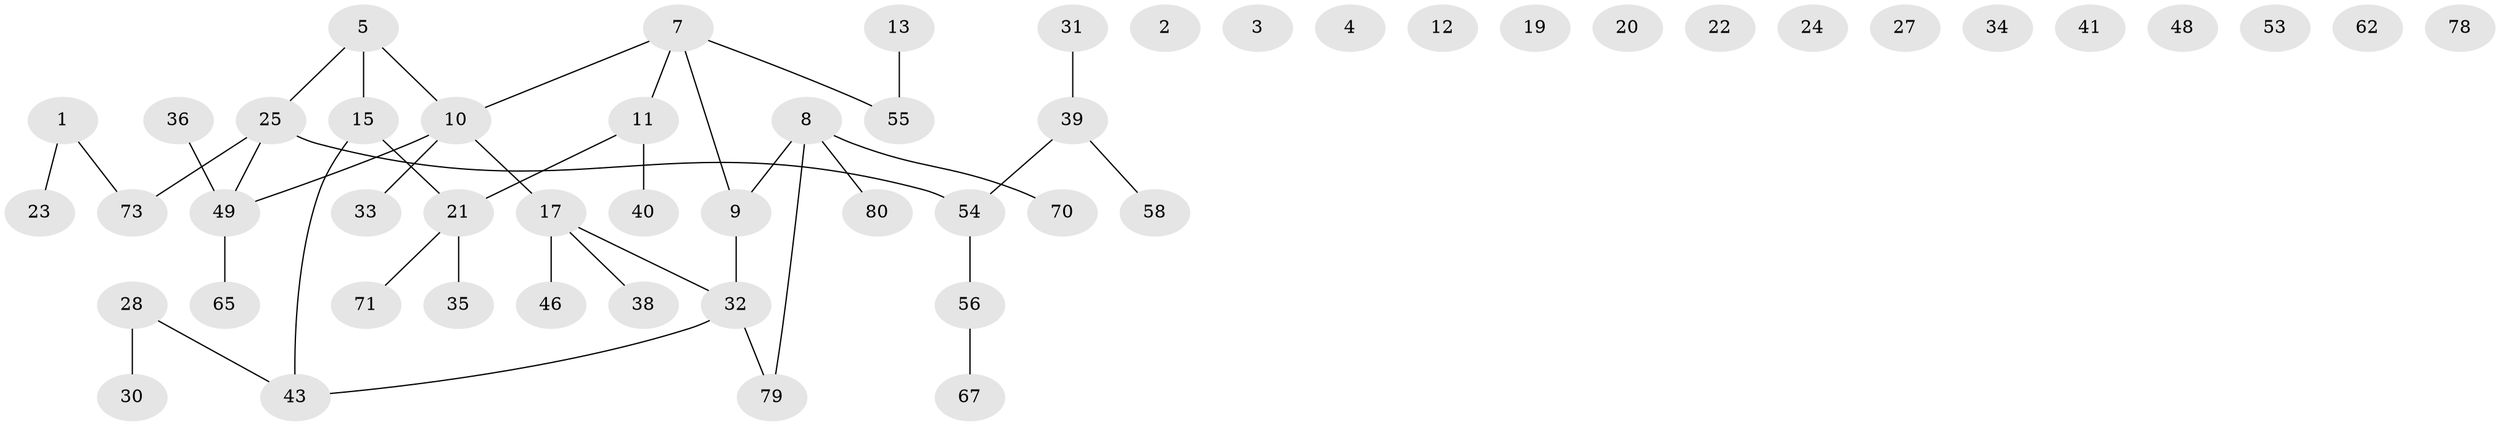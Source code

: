 // Generated by graph-tools (version 1.1) at 2025/23/03/03/25 07:23:29]
// undirected, 52 vertices, 41 edges
graph export_dot {
graph [start="1"]
  node [color=gray90,style=filled];
  1 [super="+44"];
  2;
  3 [super="+51"];
  4;
  5 [super="+6"];
  7 [super="+47"];
  8 [super="+14"];
  9 [super="+42"];
  10 [super="+29"];
  11 [super="+16"];
  12 [super="+74"];
  13 [super="+18"];
  15 [super="+50"];
  17 [super="+59"];
  19 [super="+61"];
  20;
  21;
  22;
  23 [super="+45"];
  24;
  25 [super="+26"];
  27;
  28 [super="+52"];
  30;
  31 [super="+69"];
  32 [super="+68"];
  33;
  34;
  35 [super="+37"];
  36;
  38;
  39 [super="+77"];
  40 [super="+75"];
  41 [super="+57"];
  43 [super="+60"];
  46;
  48;
  49 [super="+72"];
  53;
  54 [super="+66"];
  55 [super="+64"];
  56 [super="+76"];
  58 [super="+63"];
  62;
  65;
  67;
  70;
  71;
  73;
  78;
  79;
  80;
  1 -- 23;
  1 -- 73;
  5 -- 15;
  5 -- 25;
  5 -- 10;
  7 -- 11;
  7 -- 55;
  7 -- 9;
  7 -- 10;
  8 -- 70;
  8 -- 79;
  8 -- 80;
  8 -- 9;
  9 -- 32;
  10 -- 49;
  10 -- 17;
  10 -- 33;
  11 -- 21;
  11 -- 40;
  13 -- 55;
  15 -- 21;
  15 -- 43;
  17 -- 32;
  17 -- 38;
  17 -- 46;
  21 -- 35;
  21 -- 71;
  25 -- 73;
  25 -- 49;
  25 -- 54;
  28 -- 30;
  28 -- 43;
  31 -- 39 [weight=2];
  32 -- 79;
  32 -- 43;
  36 -- 49;
  39 -- 54;
  39 -- 58;
  49 -- 65;
  54 -- 56;
  56 -- 67;
}
